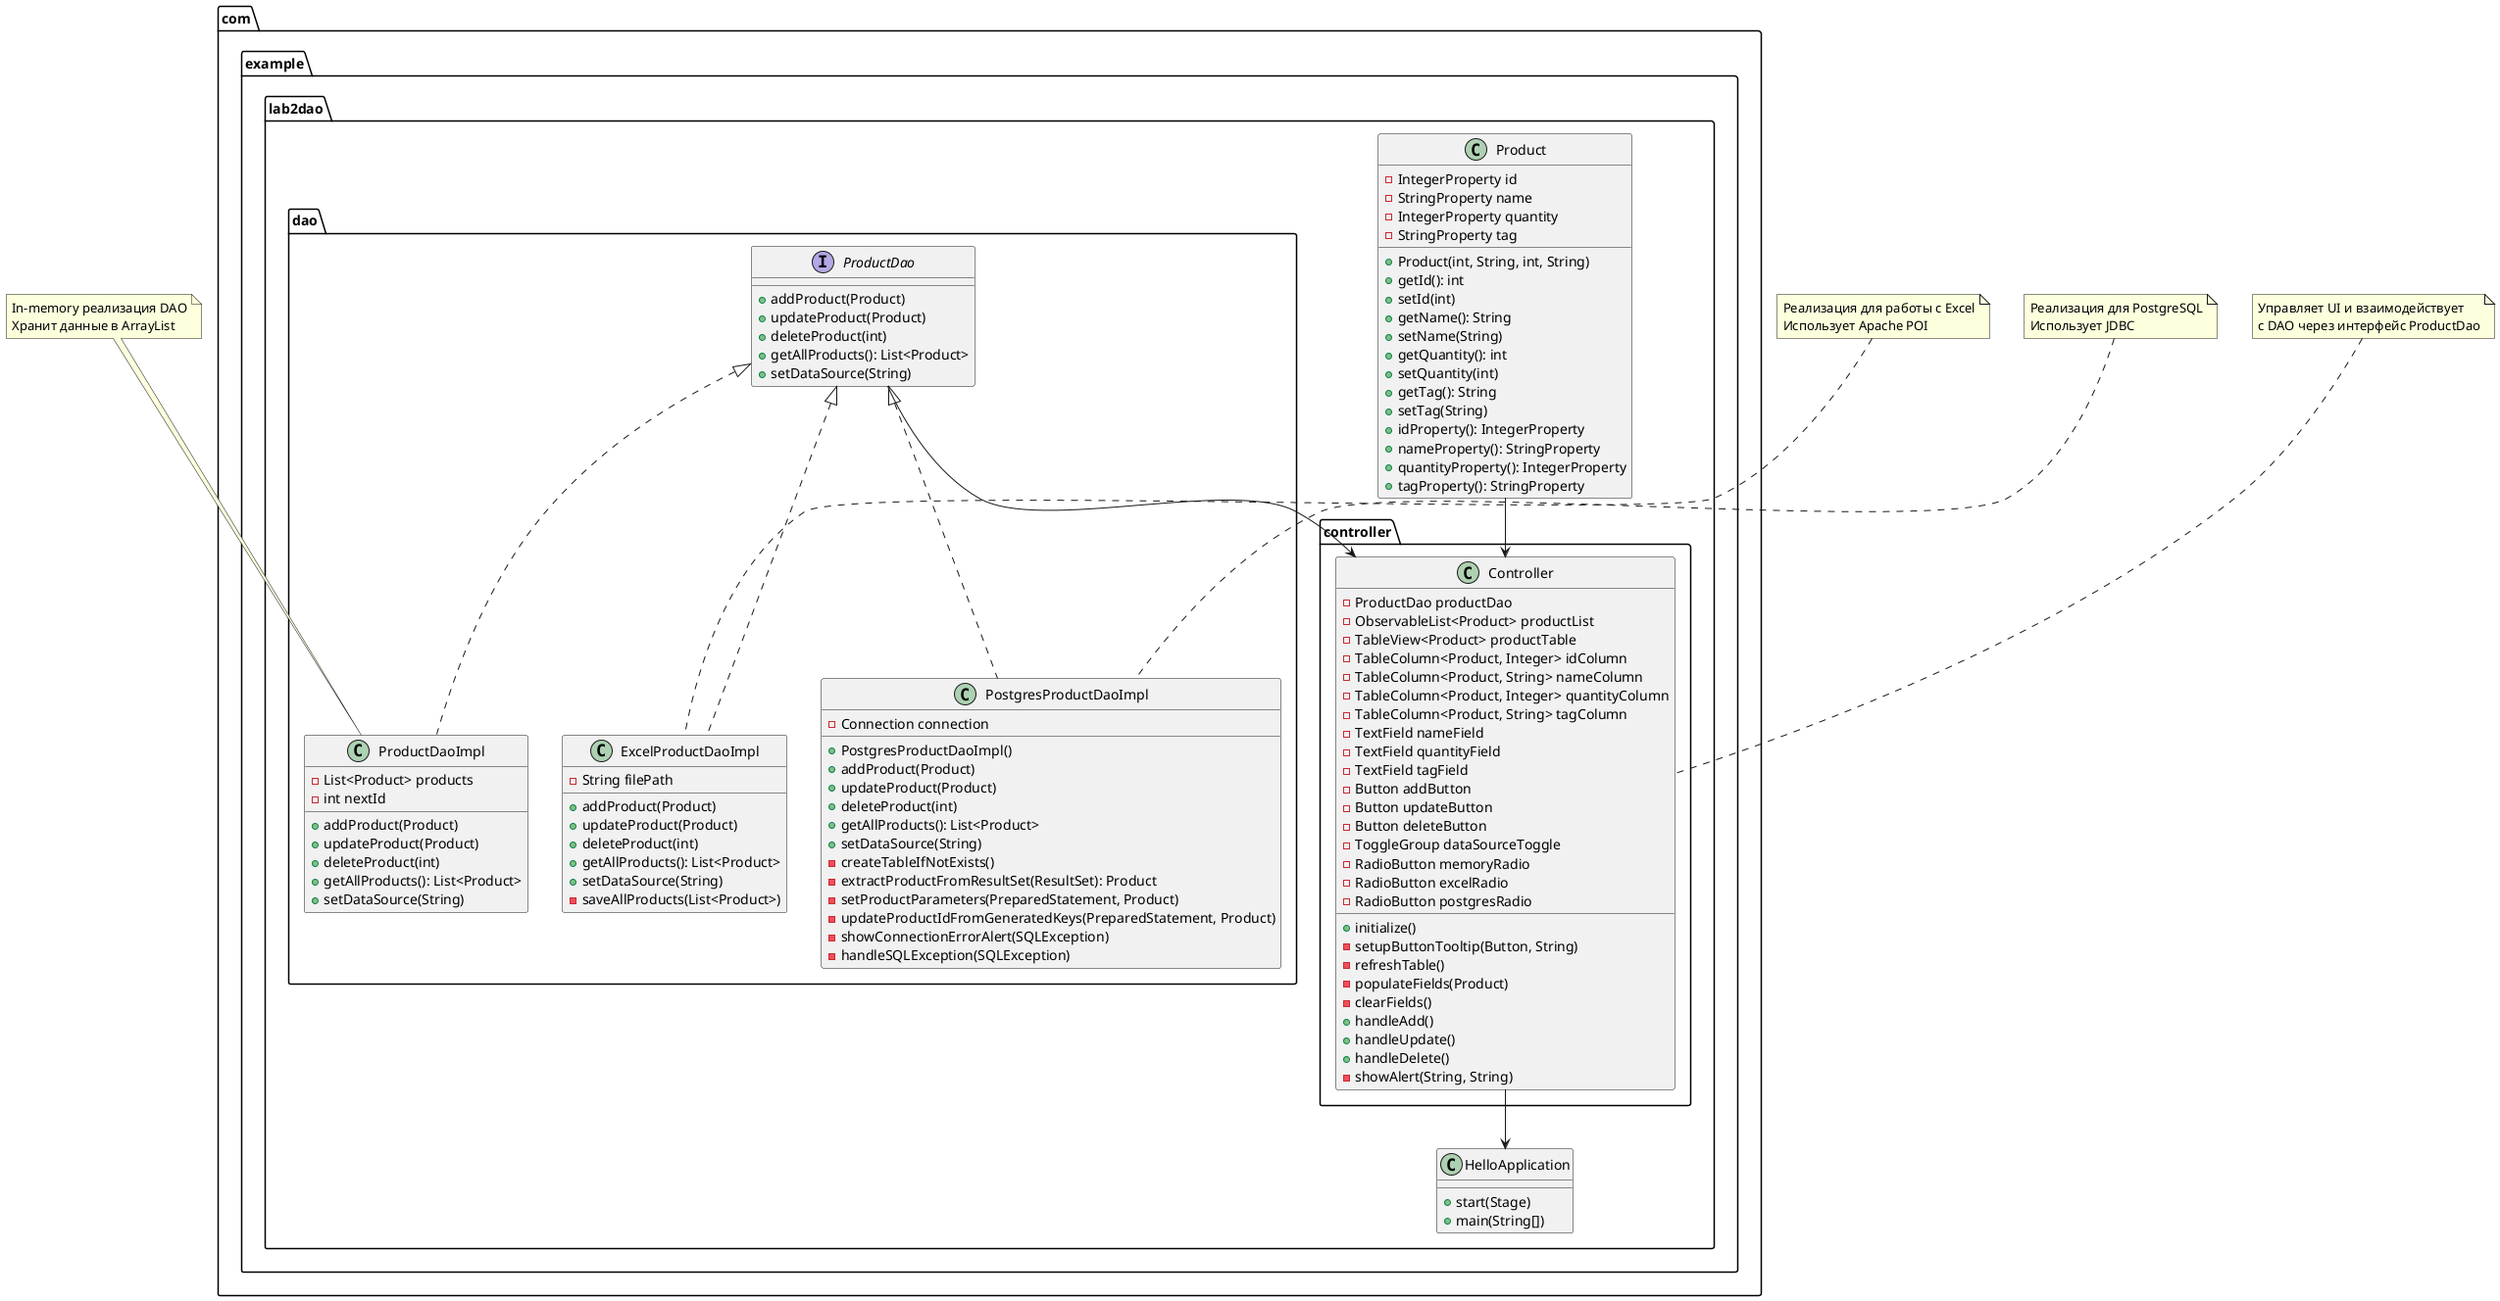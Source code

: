@startuml
class com.example.lab2dao.Product {
  - IntegerProperty id
  - StringProperty name
  - IntegerProperty quantity
  - StringProperty tag
  + Product(int, String, int, String)
  + getId(): int
  + setId(int)
  + getName(): String
  + setName(String)
  + getQuantity(): int
  + setQuantity(int)
  + getTag(): String
  + setTag(String)
  + idProperty(): IntegerProperty
  + nameProperty(): StringProperty
  + quantityProperty(): IntegerProperty
  + tagProperty(): StringProperty
}

interface com.example.lab2dao.dao.ProductDao {
  + addProduct(Product)
  + updateProduct(Product)
  + deleteProduct(int)
  + getAllProducts(): List<Product>
  + setDataSource(String)
}

class com.example.lab2dao.dao.ProductDaoImpl {
  - List<Product> products
  - int nextId
  + addProduct(Product)
  + updateProduct(Product)
  + deleteProduct(int)
  + getAllProducts(): List<Product>
  + setDataSource(String)
}

class com.example.lab2dao.dao.ExcelProductDaoImpl {
  - String filePath
  + addProduct(Product)
  + updateProduct(Product)
  + deleteProduct(int)
  + getAllProducts(): List<Product>
  + setDataSource(String)
  - saveAllProducts(List<Product>)
}

class com.example.lab2dao.dao.PostgresProductDaoImpl {
  - Connection connection
  + PostgresProductDaoImpl()
  + addProduct(Product)
  + updateProduct(Product)
  + deleteProduct(int)
  + getAllProducts(): List<Product>
  + setDataSource(String)
  - createTableIfNotExists()
  - extractProductFromResultSet(ResultSet): Product
  - setProductParameters(PreparedStatement, Product)
  - updateProductIdFromGeneratedKeys(PreparedStatement, Product)
  - showConnectionErrorAlert(SQLException)
  - handleSQLException(SQLException)
}

class com.example.lab2dao.controller.Controller {
  - ProductDao productDao
  - ObservableList<Product> productList
  - TableView<Product> productTable
  - TableColumn<Product, Integer> idColumn
  - TableColumn<Product, String> nameColumn
  - TableColumn<Product, Integer> quantityColumn
  - TableColumn<Product, String> tagColumn
  - TextField nameField
  - TextField quantityField
  - TextField tagField
  - Button addButton
  - Button updateButton
  - Button deleteButton
  - ToggleGroup dataSourceToggle
  - RadioButton memoryRadio
  - RadioButton excelRadio
  - RadioButton postgresRadio
  + initialize()
  - setupButtonTooltip(Button, String)
  - refreshTable()
  - populateFields(Product)
  - clearFields()
  + handleAdd()
  + handleUpdate()
  + handleDelete()
  - showAlert(String, String)
}

class com.example.lab2dao.HelloApplication {
  + start(Stage)
  + main(String[])
}

com.example.lab2dao.dao.ProductDao <|.. com.example.lab2dao.dao.ProductDaoImpl
com.example.lab2dao.dao.ProductDao <|.. com.example.lab2dao.dao.ExcelProductDaoImpl
com.example.lab2dao.dao.ProductDao <|.. com.example.lab2dao.dao.PostgresProductDaoImpl

com.example.lab2dao.Product --> com.example.lab2dao.controller.Controller
com.example.lab2dao.dao.ProductDao --> com.example.lab2dao.controller.Controller
com.example.lab2dao.controller.Controller --> com.example.lab2dao.HelloApplication

note top of com.example.lab2dao.dao.ProductDaoImpl
  In-memory реализация DAO
  Хранит данные в ArrayList
end note

note top of com.example.lab2dao.dao.ExcelProductDaoImpl
  Реализация для работы с Excel
  Использует Apache POI
end note

note top of com.example.lab2dao.dao.PostgresProductDaoImpl
  Реализация для PostgreSQL
  Использует JDBC
end note

note top of com.example.lab2dao.controller.Controller
  Управляет UI и взаимодействует
  с DAO через интерфейс ProductDao
end note
@enduml
